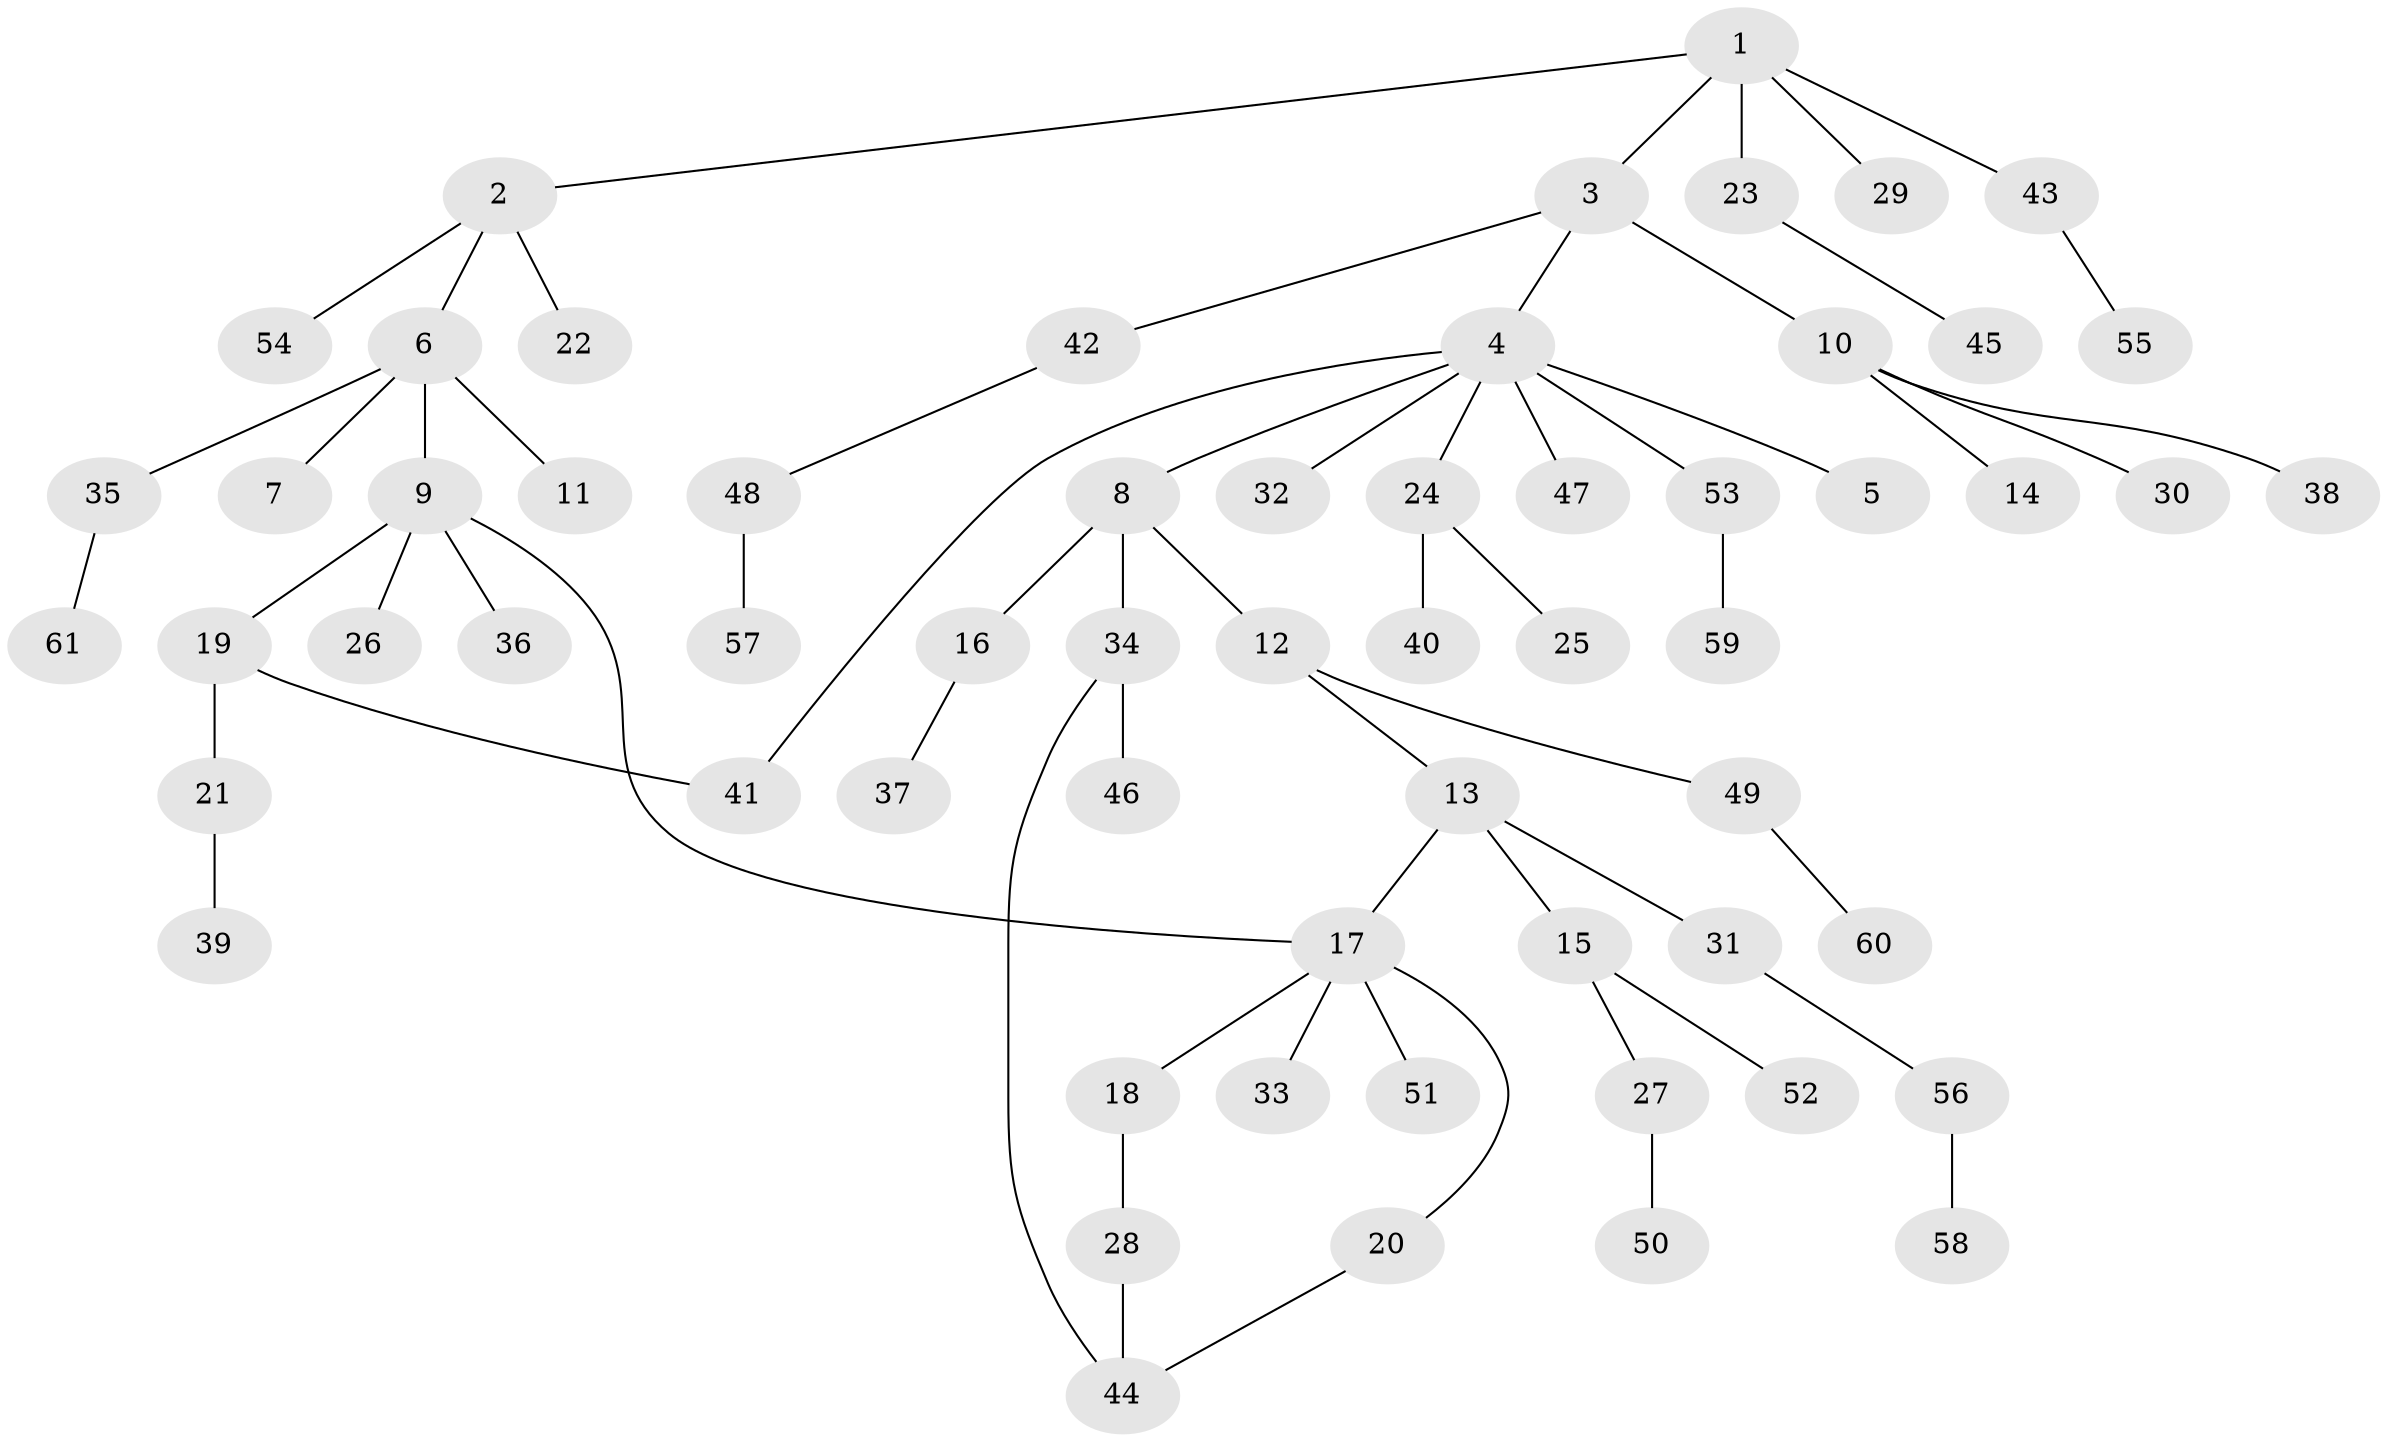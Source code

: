 // coarse degree distribution, {5: 0.06976744186046512, 7: 0.046511627906976744, 4: 0.06976744186046512, 1: 0.5348837209302325, 3: 0.09302325581395349, 2: 0.18604651162790697}
// Generated by graph-tools (version 1.1) at 2025/51/02/27/25 19:51:38]
// undirected, 61 vertices, 64 edges
graph export_dot {
graph [start="1"]
  node [color=gray90,style=filled];
  1;
  2;
  3;
  4;
  5;
  6;
  7;
  8;
  9;
  10;
  11;
  12;
  13;
  14;
  15;
  16;
  17;
  18;
  19;
  20;
  21;
  22;
  23;
  24;
  25;
  26;
  27;
  28;
  29;
  30;
  31;
  32;
  33;
  34;
  35;
  36;
  37;
  38;
  39;
  40;
  41;
  42;
  43;
  44;
  45;
  46;
  47;
  48;
  49;
  50;
  51;
  52;
  53;
  54;
  55;
  56;
  57;
  58;
  59;
  60;
  61;
  1 -- 2;
  1 -- 3;
  1 -- 23;
  1 -- 29;
  1 -- 43;
  2 -- 6;
  2 -- 22;
  2 -- 54;
  3 -- 4;
  3 -- 10;
  3 -- 42;
  4 -- 5;
  4 -- 8;
  4 -- 24;
  4 -- 32;
  4 -- 47;
  4 -- 53;
  4 -- 41;
  6 -- 7;
  6 -- 9;
  6 -- 11;
  6 -- 35;
  8 -- 12;
  8 -- 16;
  8 -- 34;
  9 -- 19;
  9 -- 26;
  9 -- 36;
  9 -- 17;
  10 -- 14;
  10 -- 30;
  10 -- 38;
  12 -- 13;
  12 -- 49;
  13 -- 15;
  13 -- 17;
  13 -- 31;
  15 -- 27;
  15 -- 52;
  16 -- 37;
  17 -- 18;
  17 -- 20;
  17 -- 33;
  17 -- 51;
  18 -- 28;
  19 -- 21;
  19 -- 41;
  20 -- 44;
  21 -- 39;
  23 -- 45;
  24 -- 25;
  24 -- 40;
  27 -- 50;
  28 -- 44;
  31 -- 56;
  34 -- 46;
  34 -- 44;
  35 -- 61;
  42 -- 48;
  43 -- 55;
  48 -- 57;
  49 -- 60;
  53 -- 59;
  56 -- 58;
}
